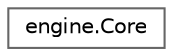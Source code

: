 digraph "Graphical Class Hierarchy"
{
 // LATEX_PDF_SIZE
  bgcolor="transparent";
  edge [fontname=Helvetica,fontsize=10,labelfontname=Helvetica,labelfontsize=10];
  node [fontname=Helvetica,fontsize=10,shape=box,height=0.2,width=0.4];
  rankdir="LR";
  Node0 [id="Node000000",label="engine.Core",height=0.2,width=0.4,color="grey40", fillcolor="white", style="filled",URL="$classengine_1_1_core.html",tooltip="Implements core game logic."];
}

